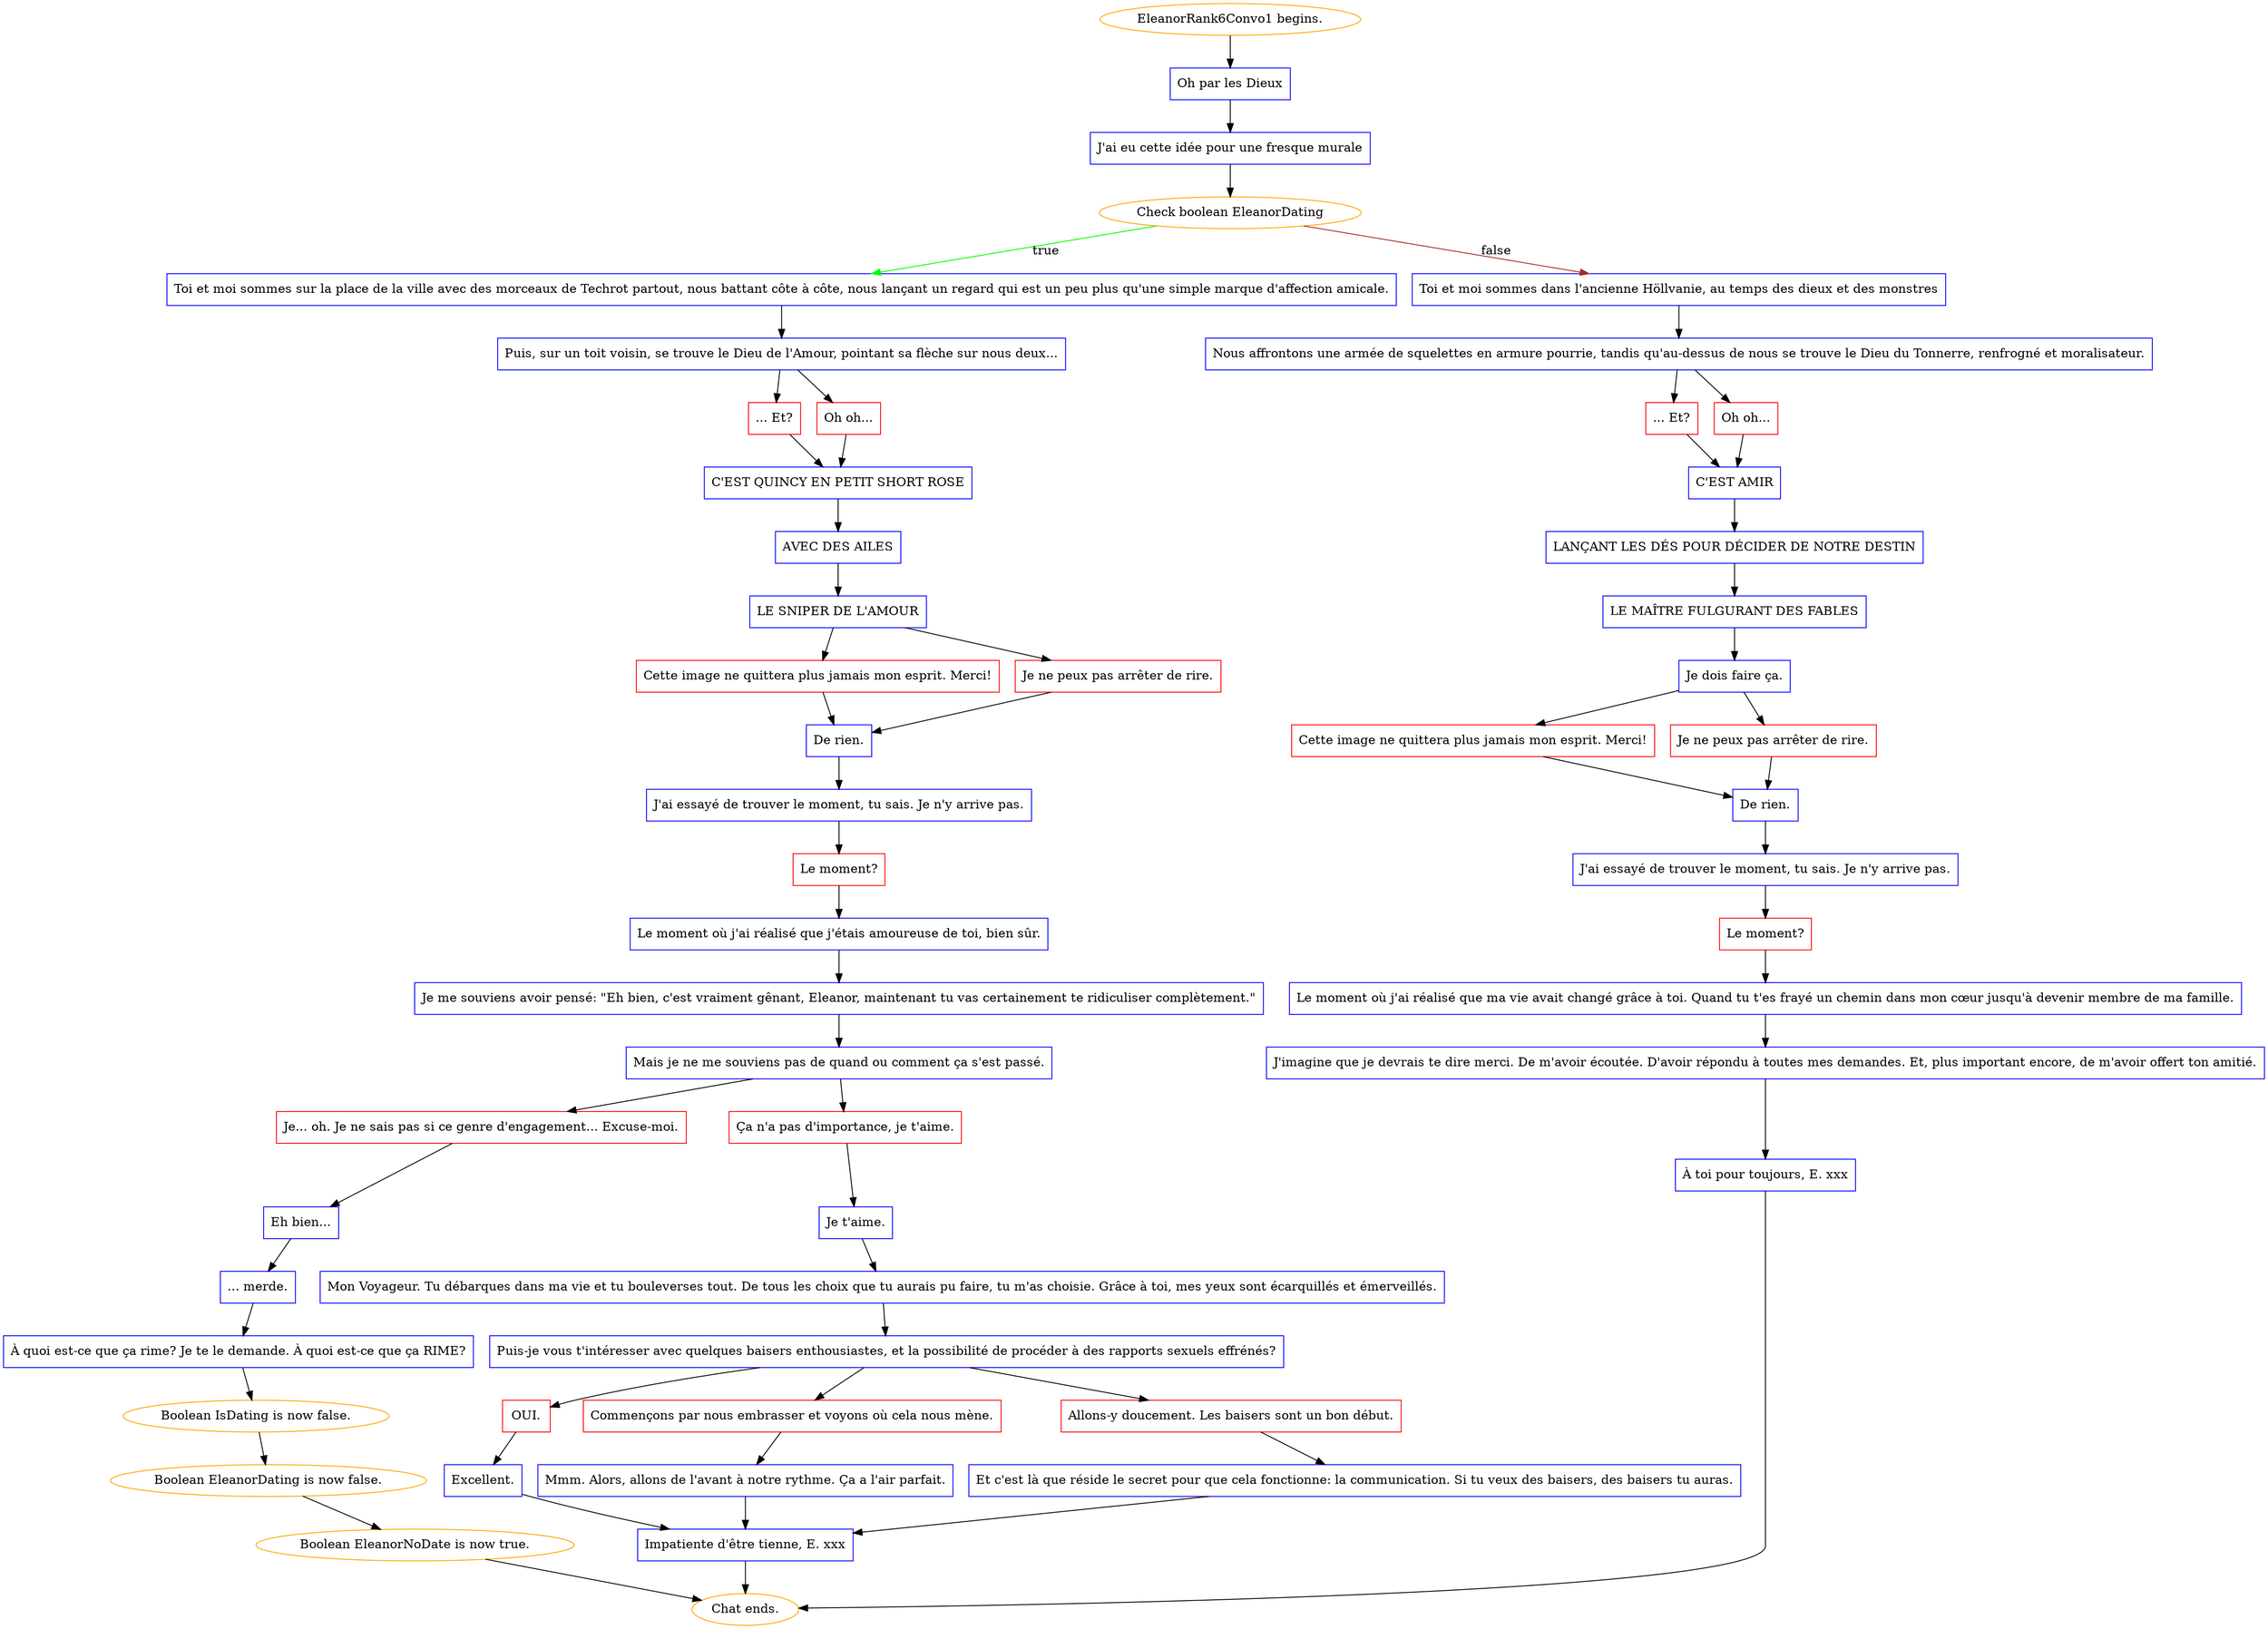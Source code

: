 digraph {
	"EleanorRank6Convo1 begins." [color=orange];
		"EleanorRank6Convo1 begins." -> j1765725086;
	j1765725086 [label="Oh par les Dieux",shape=box,color=blue];
		j1765725086 -> j4208255322;
	j4208255322 [label="J'ai eu cette idée pour une fresque murale",shape=box,color=blue];
		j4208255322 -> j301208063;
	j301208063 [label="Check boolean EleanorDating",color=orange];
		j301208063 -> j883191865 [label=true,color=green];
		j301208063 -> j2848147138 [label=false,color=brown];
	j883191865 [label="Toi et moi sommes sur la place de la ville avec des morceaux de Techrot partout, nous battant côte à côte, nous lançant un regard qui est un peu plus qu'une simple marque d'affection amicale.",shape=box,color=blue];
		j883191865 -> j2540700617;
	j2848147138 [label="Toi et moi sommes dans l'ancienne Höllvanie, au temps des dieux et des monstres",shape=box,color=blue];
		j2848147138 -> j728116756;
	j2540700617 [label="Puis, sur un toit voisin, se trouve le Dieu de l'Amour, pointant sa flèche sur nous deux...",shape=box,color=blue];
		j2540700617 -> j2597460951;
		j2540700617 -> j1246383214;
	j728116756 [label="Nous affrontons une armée de squelettes en armure pourrie, tandis qu'au-dessus de nous se trouve le Dieu du Tonnerre, renfrogné et moralisateur.",shape=box,color=blue];
		j728116756 -> j3219478571;
		j728116756 -> j148032538;
	j2597460951 [label="... Et?",shape=box,color=red];
		j2597460951 -> j3910301612;
	j1246383214 [label="Oh oh...",shape=box,color=red];
		j1246383214 -> j3910301612;
	j3219478571 [label="... Et?",shape=box,color=red];
		j3219478571 -> j3215310521;
	j148032538 [label="Oh oh...",shape=box,color=red];
		j148032538 -> j3215310521;
	j3910301612 [label="C'EST QUINCY EN PETIT SHORT ROSE",shape=box,color=blue];
		j3910301612 -> j1614835856;
	j3215310521 [label="C'EST AMIR",shape=box,color=blue];
		j3215310521 -> j3596168408;
	j1614835856 [label="AVEC DES AILES",shape=box,color=blue];
		j1614835856 -> j424278615;
	j3596168408 [label="LANÇANT LES DÉS POUR DÉCIDER DE NOTRE DESTIN",shape=box,color=blue];
		j3596168408 -> j2363981426;
	j424278615 [label="LE SNIPER DE L'AMOUR",shape=box,color=blue];
		j424278615 -> j744775414;
		j424278615 -> j3213212133;
	j2363981426 [label="LE MAÎTRE FULGURANT DES FABLES",shape=box,color=blue];
		j2363981426 -> j4031408101;
	j744775414 [label="Cette image ne quittera plus jamais mon esprit. Merci!",shape=box,color=red];
		j744775414 -> j3779830203;
	j3213212133 [label="Je ne peux pas arrêter de rire.",shape=box,color=red];
		j3213212133 -> j3779830203;
	j4031408101 [label="Je dois faire ça.",shape=box,color=blue];
		j4031408101 -> j4190981409;
		j4031408101 -> j684990042;
	j3779830203 [label="De rien.",shape=box,color=blue];
		j3779830203 -> j237823212;
	j4190981409 [label="Cette image ne quittera plus jamais mon esprit. Merci!",shape=box,color=red];
		j4190981409 -> j1783570259;
	j684990042 [label="Je ne peux pas arrêter de rire.",shape=box,color=red];
		j684990042 -> j1783570259;
	j237823212 [label="J'ai essayé de trouver le moment, tu sais. Je n'y arrive pas.",shape=box,color=blue];
		j237823212 -> j1469093240;
	j1783570259 [label="De rien.",shape=box,color=blue];
		j1783570259 -> j404583667;
	j1469093240 [label="Le moment?",shape=box,color=red];
		j1469093240 -> j1198659573;
	j404583667 [label="J'ai essayé de trouver le moment, tu sais. Je n'y arrive pas.",shape=box,color=blue];
		j404583667 -> j1150838994;
	j1198659573 [label="Le moment où j'ai réalisé que j'étais amoureuse de toi, bien sûr.",shape=box,color=blue];
		j1198659573 -> j341629996;
	j1150838994 [label="Le moment?",shape=box,color=red];
		j1150838994 -> j1604881807;
	j341629996 [label="Je me souviens avoir pensé: \"Eh bien, c'est vraiment gênant, Eleanor, maintenant tu vas certainement te ridiculiser complètement.\"",shape=box,color=blue];
		j341629996 -> j192396136;
	j1604881807 [label="Le moment où j'ai réalisé que ma vie avait changé grâce à toi. Quand tu t'es frayé un chemin dans mon cœur jusqu'à devenir membre de ma famille.",shape=box,color=blue];
		j1604881807 -> j2122627071;
	j192396136 [label="Mais je ne me souviens pas de quand ou comment ça s'est passé.",shape=box,color=blue];
		j192396136 -> j3618183813;
		j192396136 -> j740545901;
	j2122627071 [label="J'imagine que je devrais te dire merci. De m'avoir écoutée. D'avoir répondu à toutes mes demandes. Et, plus important encore, de m'avoir offert ton amitié.",shape=box,color=blue];
		j2122627071 -> j382296154;
	j3618183813 [label="Je... oh. Je ne sais pas si ce genre d'engagement... Excuse-moi.",shape=box,color=red];
		j3618183813 -> j2152100341;
	j740545901 [label="Ça n'a pas d'importance, je t'aime.",shape=box,color=red];
		j740545901 -> j2833843886;
	j382296154 [label="À toi pour toujours, E. xxx",shape=box,color=blue];
		j382296154 -> "Chat ends.";
	j2152100341 [label="Eh bien...",shape=box,color=blue];
		j2152100341 -> j1075122671;
	j2833843886 [label="Je t'aime.",shape=box,color=blue];
		j2833843886 -> j1604465577;
	"Chat ends." [color=orange];
	j1075122671 [label="... merde.",shape=box,color=blue];
		j1075122671 -> j732878558;
	j1604465577 [label="Mon Voyageur. Tu débarques dans ma vie et tu bouleverses tout. De tous les choix que tu aurais pu faire, tu m'as choisie. Grâce à toi, mes yeux sont écarquillés et émerveillés.",shape=box,color=blue];
		j1604465577 -> j1469819153;
	j732878558 [label="À quoi est-ce que ça rime? Je te le demande. À quoi est-ce que ça RIME?",shape=box,color=blue];
		j732878558 -> j3127028283;
	j1469819153 [label="Puis-je vous t'intéresser avec quelques baisers enthousiastes, et la possibilité de procéder à des rapports sexuels effrénés?",shape=box,color=blue];
		j1469819153 -> j1593029579;
		j1469819153 -> j2060956869;
		j1469819153 -> j855436861;
	j3127028283 [label="Boolean IsDating is now false.",color=orange];
		j3127028283 -> j3856107511;
	j1593029579 [label="OUI.",shape=box,color=red];
		j1593029579 -> j937600109;
	j2060956869 [label="Commençons par nous embrasser et voyons où cela nous mène.",shape=box,color=red];
		j2060956869 -> j693175537;
	j855436861 [label="Allons-y doucement. Les baisers sont un bon début.",shape=box,color=red];
		j855436861 -> j2703587484;
	j3856107511 [label="Boolean EleanorDating is now false.",color=orange];
		j3856107511 -> j2728200779;
	j937600109 [label="Excellent.",shape=box,color=blue];
		j937600109 -> j3121263652;
	j693175537 [label="Mmm. Alors, allons de l'avant à notre rythme. Ça a l'air parfait.",shape=box,color=blue];
		j693175537 -> j3121263652;
	j2703587484 [label="Et c'est là que réside le secret pour que cela fonctionne: la communication. Si tu veux des baisers, des baisers tu auras.",shape=box,color=blue];
		j2703587484 -> j3121263652;
	j2728200779 [label="Boolean EleanorNoDate is now true.",color=orange];
		j2728200779 -> "Chat ends.";
	j3121263652 [label="Impatiente d'être tienne, E. xxx",shape=box,color=blue];
		j3121263652 -> "Chat ends.";
}